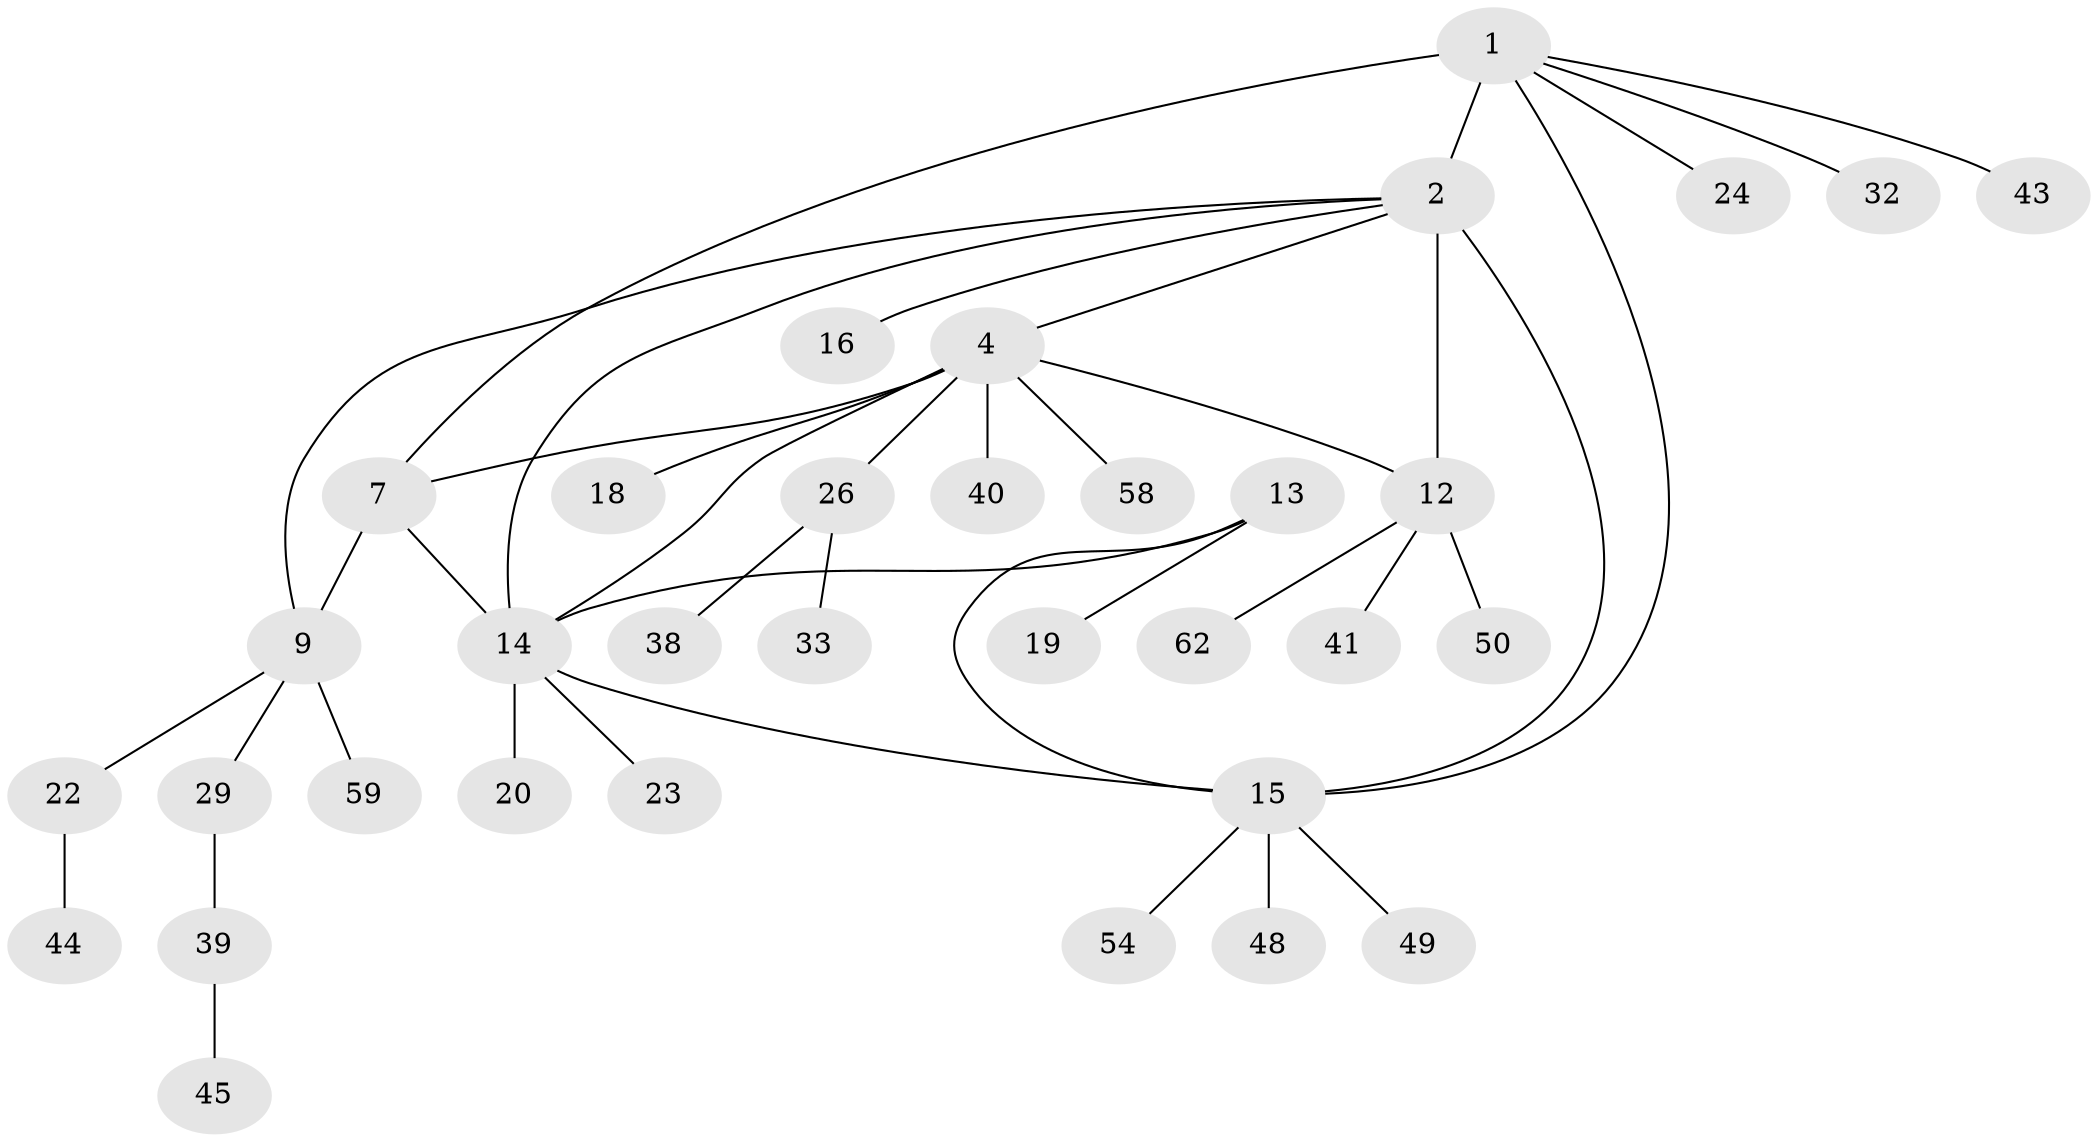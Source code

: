 // original degree distribution, {4: 0.07246376811594203, 5: 0.057971014492753624, 7: 0.014492753623188406, 6: 0.043478260869565216, 2: 0.15942028985507245, 10: 0.014492753623188406, 9: 0.014492753623188406, 8: 0.014492753623188406, 3: 0.057971014492753624, 1: 0.5507246376811594}
// Generated by graph-tools (version 1.1) at 2025/15/03/09/25 04:15:49]
// undirected, 34 vertices, 41 edges
graph export_dot {
graph [start="1"]
  node [color=gray90,style=filled];
  1 [super="+3+25"];
  2 [super="+10+61"];
  4 [super="+37+5+68"];
  7 [super="+8"];
  9 [super="+17"];
  12;
  13 [super="+51"];
  14 [super="+36+52"];
  15 [super="+27"];
  16 [super="+34"];
  18;
  19;
  20;
  22 [super="+55"];
  23 [super="+56+67+66"];
  24 [super="+69+28+42"];
  26 [super="+31+65+30"];
  29;
  32;
  33;
  38;
  39;
  40;
  41;
  43;
  44 [super="+63+64"];
  45;
  48;
  49;
  50;
  54;
  58;
  59;
  62;
  1 -- 2 [weight=3];
  1 -- 32;
  1 -- 24;
  1 -- 43;
  1 -- 15;
  1 -- 7;
  2 -- 4;
  2 -- 16;
  2 -- 9;
  2 -- 12 [weight=2];
  2 -- 14 [weight=2];
  2 -- 15;
  4 -- 12;
  4 -- 18;
  4 -- 26;
  4 -- 40;
  4 -- 58;
  4 -- 14;
  4 -- 7;
  7 -- 9 [weight=2];
  7 -- 14;
  9 -- 59;
  9 -- 29;
  9 -- 22;
  12 -- 41;
  12 -- 50;
  12 -- 62;
  13 -- 14;
  13 -- 15;
  13 -- 19;
  14 -- 15;
  14 -- 20;
  14 -- 23;
  15 -- 48;
  15 -- 49;
  15 -- 54;
  22 -- 44;
  26 -- 38;
  26 -- 33;
  29 -- 39;
  39 -- 45;
}
